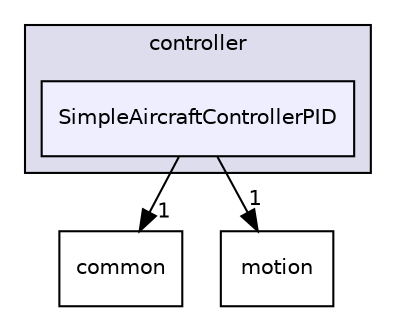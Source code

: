 digraph "/root/scrimmage/scrimmage/include/scrimmage/plugins/controller/SimpleAircraftControllerPID" {
  compound=true
  node [ fontsize="10", fontname="Helvetica"];
  edge [ labelfontsize="10", labelfontname="Helvetica"];
  subgraph clusterdir_da9620d34cca5c42773312c818662e06 {
    graph [ bgcolor="#ddddee", pencolor="black", label="controller" fontname="Helvetica", fontsize="10", URL="dir_da9620d34cca5c42773312c818662e06.html"]
  dir_f9f53dc9942ca448871ed339de9d61d0 [shape=box, label="SimpleAircraftControllerPID", style="filled", fillcolor="#eeeeff", pencolor="black", URL="dir_f9f53dc9942ca448871ed339de9d61d0.html"];
  }
  dir_edb592701dc45cc21f3d1cc2e72efe9a [shape=box label="common" URL="dir_edb592701dc45cc21f3d1cc2e72efe9a.html"];
  dir_225ac9950e75cf8b57b2a00ffecc8137 [shape=box label="motion" URL="dir_225ac9950e75cf8b57b2a00ffecc8137.html"];
  dir_f9f53dc9942ca448871ed339de9d61d0->dir_edb592701dc45cc21f3d1cc2e72efe9a [headlabel="1", labeldistance=1.5 headhref="dir_000075_000007.html"];
  dir_f9f53dc9942ca448871ed339de9d61d0->dir_225ac9950e75cf8b57b2a00ffecc8137 [headlabel="1", labeldistance=1.5 headhref="dir_000075_000012.html"];
}

